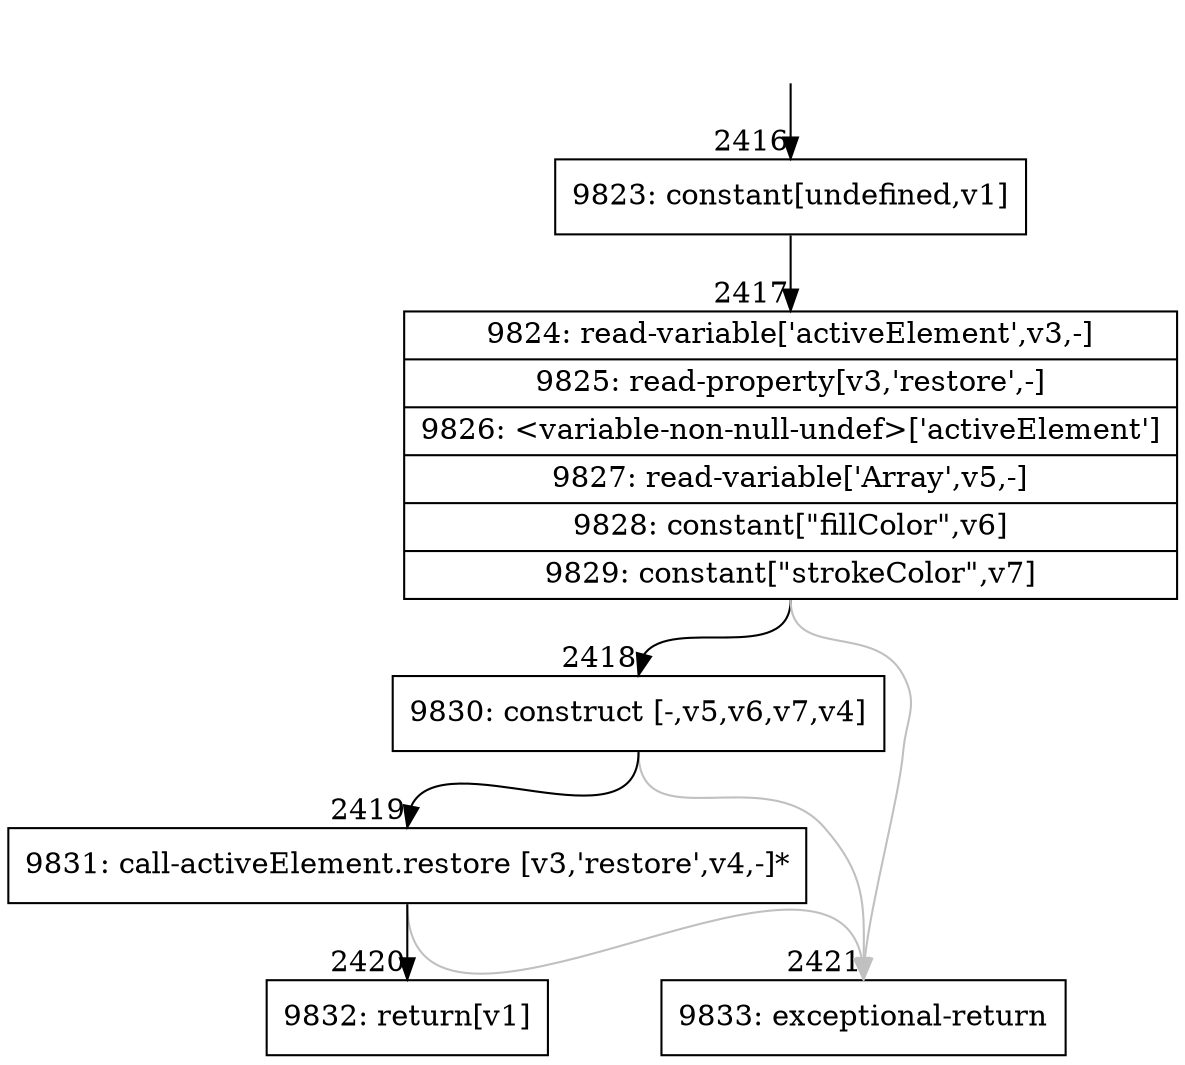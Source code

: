digraph {
rankdir="TD"
BB_entry226[shape=none,label=""];
BB_entry226 -> BB2416 [tailport=s, headport=n, headlabel="    2416"]
BB2416 [shape=record label="{9823: constant[undefined,v1]}" ] 
BB2416 -> BB2417 [tailport=s, headport=n, headlabel="      2417"]
BB2417 [shape=record label="{9824: read-variable['activeElement',v3,-]|9825: read-property[v3,'restore',-]|9826: \<variable-non-null-undef\>['activeElement']|9827: read-variable['Array',v5,-]|9828: constant[\"fillColor\",v6]|9829: constant[\"strokeColor\",v7]}" ] 
BB2417 -> BB2418 [tailport=s, headport=n, headlabel="      2418"]
BB2417 -> BB2421 [tailport=s, headport=n, color=gray, headlabel="      2421"]
BB2418 [shape=record label="{9830: construct [-,v5,v6,v7,v4]}" ] 
BB2418 -> BB2419 [tailport=s, headport=n, headlabel="      2419"]
BB2418 -> BB2421 [tailport=s, headport=n, color=gray]
BB2419 [shape=record label="{9831: call-activeElement.restore [v3,'restore',v4,-]*}" ] 
BB2419 -> BB2420 [tailport=s, headport=n, headlabel="      2420"]
BB2419 -> BB2421 [tailport=s, headport=n, color=gray]
BB2420 [shape=record label="{9832: return[v1]}" ] 
BB2421 [shape=record label="{9833: exceptional-return}" ] 
//#$~ 2648
}
